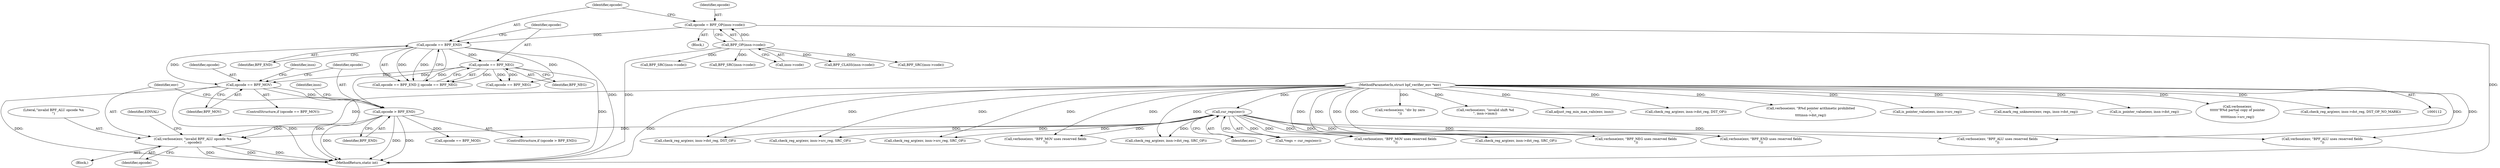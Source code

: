 digraph "0_linux_95a762e2c8c942780948091f8f2a4f32fce1ac6f@pointer" {
"1000449" [label="(Call,verbose(env, \"invalid BPF_ALU opcode %x\n\", opcode))"];
"1000119" [label="(Call,cur_regs(env))"];
"1000113" [label="(MethodParameterIn,struct bpf_verifier_env *env)"];
"1000445" [label="(Call,opcode > BPF_END)"];
"1000263" [label="(Call,opcode == BPF_MOV)"];
"1000131" [label="(Call,opcode == BPF_END)"];
"1000122" [label="(Call,opcode = BPF_OP(insn->code))"];
"1000124" [label="(Call,BPF_OP(insn->code))"];
"1000134" [label="(Call,opcode == BPF_NEG)"];
"1000552" [label="(Call,verbose(env, \"div by zero\n\"))"];
"1000603" [label="(Call,verbose(env, \"invalid shift %d\n\", insn->imm))"];
"1000625" [label="(Call,adjust_reg_min_max_vals(env, insn))"];
"1000117" [label="(Call,*regs = cur_regs(env))"];
"1000146" [label="(Call,BPF_SRC(insn->code))"];
"1000321" [label="(Call,verbose(env, \"BPF_MOV uses reserved fields\n\"))"];
"1000251" [label="(Call,check_reg_arg(env, insn->dst_reg, DST_OP))"];
"1000124" [label="(Call,BPF_OP(insn->code))"];
"1000125" [label="(Call,insn->code)"];
"1000446" [label="(Identifier,opcode)"];
"1000329" [label="(Call,check_reg_arg(env, insn->dst_reg, DST_OP))"];
"1000130" [label="(Call,opcode == BPF_END || opcode == BPF_NEG)"];
"1000122" [label="(Call,opcode = BPF_OP(insn->code))"];
"1000448" [label="(Block,)"];
"1000263" [label="(Call,opcode == BPF_MOV)"];
"1000450" [label="(Identifier,env)"];
"1000240" [label="(Call,verbose(env, \"R%d pointer arithmetic prohibited\n\",\n\t\t\t\tinsn->dst_reg))"];
"1000444" [label="(ControlStructure,if (opcode > BPF_END))"];
"1000262" [label="(ControlStructure,if (opcode == BPF_MOV))"];
"1000451" [label="(Literal,\"invalid BPF_ALU opcode %x\n\")"];
"1000113" [label="(MethodParameterIn,struct bpf_verifier_env *env)"];
"1000271" [label="(Identifier,insn)"];
"1000449" [label="(Call,verbose(env, \"invalid BPF_ALU opcode %x\n\", opcode))"];
"1000455" [label="(Identifier,EINVAL)"];
"1000288" [label="(Call,verbose(env, \"BPF_MOV uses reserved fields\n\"))"];
"1000115" [label="(Block,)"];
"1000462" [label="(Identifier,insn)"];
"1000135" [label="(Identifier,opcode)"];
"1000264" [label="(Identifier,opcode)"];
"1000169" [label="(Call,verbose(env, \"BPF_NEG uses reserved fields\n\"))"];
"1000139" [label="(Call,opcode == BPF_NEG)"];
"1000119" [label="(Call,cur_regs(env))"];
"1000452" [label="(Identifier,opcode)"];
"1000209" [label="(Call,BPF_CLASS(insn->code))"];
"1000136" [label="(Identifier,BPF_NEG)"];
"1000120" [label="(Identifier,env)"];
"1000447" [label="(Identifier,BPF_END)"];
"1000479" [label="(Call,verbose(env, \"BPF_ALU uses reserved fields\n\"))"];
"1000131" [label="(Call,opcode == BPF_END)"];
"1000296" [label="(Call,check_reg_arg(env, insn->src_reg, SRC_OP))"];
"1000269" [label="(Call,BPF_SRC(insn->code))"];
"1000487" [label="(Call,check_reg_arg(env, insn->src_reg, SRC_OP))"];
"1000223" [label="(Call,check_reg_arg(env, insn->dst_reg, SRC_OP))"];
"1000215" [label="(Call,verbose(env, \"BPF_END uses reserved fields\n\"))"];
"1000378" [label="(Call,is_pointer_value(env, insn->src_reg))"];
"1000133" [label="(Identifier,BPF_END)"];
"1000132" [label="(Identifier,opcode)"];
"1000630" [label="(MethodReturn,static int)"];
"1000393" [label="(Call,mark_reg_unknown(env, regs, insn->dst_reg))"];
"1000512" [label="(Call,verbose(env, \"BPF_ALU uses reserved fields\n\"))"];
"1000520" [label="(Call,check_reg_arg(env, insn->dst_reg, SRC_OP))"];
"1000533" [label="(Call,opcode == BPF_MOD)"];
"1000134" [label="(Call,opcode == BPF_NEG)"];
"1000234" [label="(Call,is_pointer_value(env, insn->dst_reg))"];
"1000460" [label="(Call,BPF_SRC(insn->code))"];
"1000265" [label="(Identifier,BPF_MOV)"];
"1000384" [label="(Call,verbose(env,\n\t\t\t\t\t\t\"R%d partial copy of pointer\n\",\n\t\t\t\t\t\tinsn->src_reg))"];
"1000123" [label="(Identifier,opcode)"];
"1000445" [label="(Call,opcode > BPF_END)"];
"1000614" [label="(Call,check_reg_arg(env, insn->dst_reg, DST_OP_NO_MARK))"];
"1000449" -> "1000448"  [label="AST: "];
"1000449" -> "1000452"  [label="CFG: "];
"1000450" -> "1000449"  [label="AST: "];
"1000451" -> "1000449"  [label="AST: "];
"1000452" -> "1000449"  [label="AST: "];
"1000455" -> "1000449"  [label="CFG: "];
"1000449" -> "1000630"  [label="DDG: "];
"1000449" -> "1000630"  [label="DDG: "];
"1000449" -> "1000630"  [label="DDG: "];
"1000119" -> "1000449"  [label="DDG: "];
"1000113" -> "1000449"  [label="DDG: "];
"1000445" -> "1000449"  [label="DDG: "];
"1000119" -> "1000117"  [label="AST: "];
"1000119" -> "1000120"  [label="CFG: "];
"1000120" -> "1000119"  [label="AST: "];
"1000117" -> "1000119"  [label="CFG: "];
"1000119" -> "1000117"  [label="DDG: "];
"1000113" -> "1000119"  [label="DDG: "];
"1000119" -> "1000169"  [label="DDG: "];
"1000119" -> "1000215"  [label="DDG: "];
"1000119" -> "1000223"  [label="DDG: "];
"1000119" -> "1000288"  [label="DDG: "];
"1000119" -> "1000296"  [label="DDG: "];
"1000119" -> "1000321"  [label="DDG: "];
"1000119" -> "1000329"  [label="DDG: "];
"1000119" -> "1000479"  [label="DDG: "];
"1000119" -> "1000487"  [label="DDG: "];
"1000119" -> "1000512"  [label="DDG: "];
"1000119" -> "1000520"  [label="DDG: "];
"1000113" -> "1000112"  [label="AST: "];
"1000113" -> "1000630"  [label="DDG: "];
"1000113" -> "1000169"  [label="DDG: "];
"1000113" -> "1000215"  [label="DDG: "];
"1000113" -> "1000223"  [label="DDG: "];
"1000113" -> "1000234"  [label="DDG: "];
"1000113" -> "1000240"  [label="DDG: "];
"1000113" -> "1000251"  [label="DDG: "];
"1000113" -> "1000288"  [label="DDG: "];
"1000113" -> "1000296"  [label="DDG: "];
"1000113" -> "1000321"  [label="DDG: "];
"1000113" -> "1000329"  [label="DDG: "];
"1000113" -> "1000378"  [label="DDG: "];
"1000113" -> "1000384"  [label="DDG: "];
"1000113" -> "1000393"  [label="DDG: "];
"1000113" -> "1000479"  [label="DDG: "];
"1000113" -> "1000487"  [label="DDG: "];
"1000113" -> "1000512"  [label="DDG: "];
"1000113" -> "1000520"  [label="DDG: "];
"1000113" -> "1000552"  [label="DDG: "];
"1000113" -> "1000603"  [label="DDG: "];
"1000113" -> "1000614"  [label="DDG: "];
"1000113" -> "1000625"  [label="DDG: "];
"1000445" -> "1000444"  [label="AST: "];
"1000445" -> "1000447"  [label="CFG: "];
"1000446" -> "1000445"  [label="AST: "];
"1000447" -> "1000445"  [label="AST: "];
"1000450" -> "1000445"  [label="CFG: "];
"1000462" -> "1000445"  [label="CFG: "];
"1000445" -> "1000630"  [label="DDG: "];
"1000445" -> "1000630"  [label="DDG: "];
"1000445" -> "1000630"  [label="DDG: "];
"1000263" -> "1000445"  [label="DDG: "];
"1000131" -> "1000445"  [label="DDG: "];
"1000445" -> "1000533"  [label="DDG: "];
"1000263" -> "1000262"  [label="AST: "];
"1000263" -> "1000265"  [label="CFG: "];
"1000264" -> "1000263"  [label="AST: "];
"1000265" -> "1000263"  [label="AST: "];
"1000271" -> "1000263"  [label="CFG: "];
"1000446" -> "1000263"  [label="CFG: "];
"1000263" -> "1000630"  [label="DDG: "];
"1000263" -> "1000630"  [label="DDG: "];
"1000263" -> "1000630"  [label="DDG: "];
"1000131" -> "1000263"  [label="DDG: "];
"1000134" -> "1000263"  [label="DDG: "];
"1000131" -> "1000130"  [label="AST: "];
"1000131" -> "1000133"  [label="CFG: "];
"1000132" -> "1000131"  [label="AST: "];
"1000133" -> "1000131"  [label="AST: "];
"1000135" -> "1000131"  [label="CFG: "];
"1000130" -> "1000131"  [label="CFG: "];
"1000131" -> "1000630"  [label="DDG: "];
"1000131" -> "1000130"  [label="DDG: "];
"1000131" -> "1000130"  [label="DDG: "];
"1000122" -> "1000131"  [label="DDG: "];
"1000131" -> "1000134"  [label="DDG: "];
"1000131" -> "1000139"  [label="DDG: "];
"1000122" -> "1000115"  [label="AST: "];
"1000122" -> "1000124"  [label="CFG: "];
"1000123" -> "1000122"  [label="AST: "];
"1000124" -> "1000122"  [label="AST: "];
"1000132" -> "1000122"  [label="CFG: "];
"1000122" -> "1000630"  [label="DDG: "];
"1000124" -> "1000122"  [label="DDG: "];
"1000124" -> "1000125"  [label="CFG: "];
"1000125" -> "1000124"  [label="AST: "];
"1000124" -> "1000630"  [label="DDG: "];
"1000124" -> "1000146"  [label="DDG: "];
"1000124" -> "1000209"  [label="DDG: "];
"1000124" -> "1000269"  [label="DDG: "];
"1000124" -> "1000460"  [label="DDG: "];
"1000134" -> "1000130"  [label="AST: "];
"1000134" -> "1000136"  [label="CFG: "];
"1000135" -> "1000134"  [label="AST: "];
"1000136" -> "1000134"  [label="AST: "];
"1000130" -> "1000134"  [label="CFG: "];
"1000134" -> "1000630"  [label="DDG: "];
"1000134" -> "1000130"  [label="DDG: "];
"1000134" -> "1000130"  [label="DDG: "];
"1000134" -> "1000139"  [label="DDG: "];
"1000134" -> "1000139"  [label="DDG: "];
}
